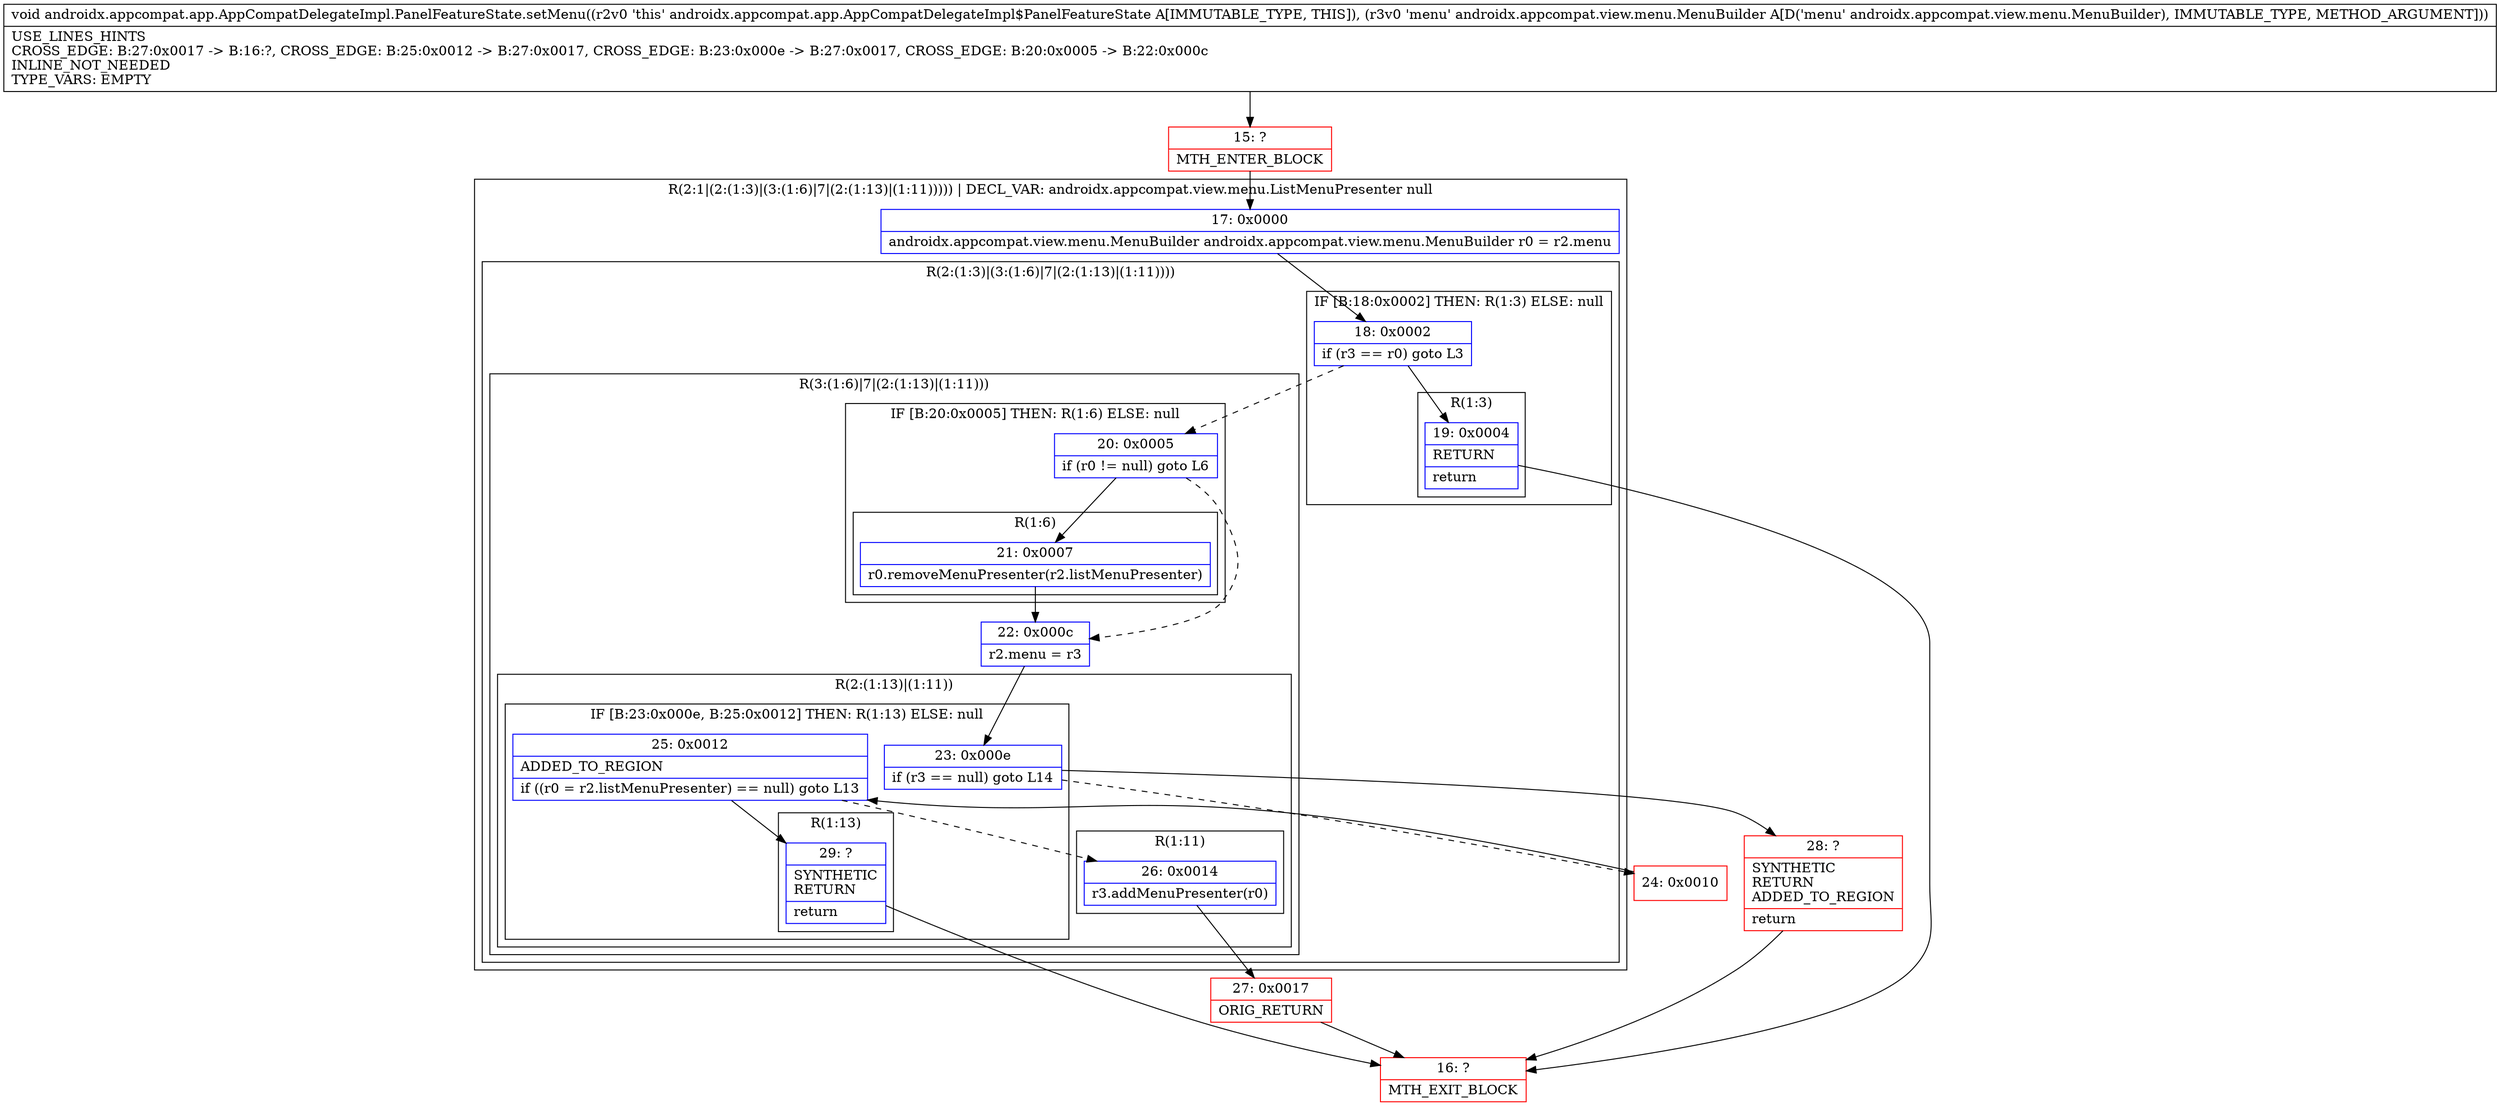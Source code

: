 digraph "CFG forandroidx.appcompat.app.AppCompatDelegateImpl.PanelFeatureState.setMenu(Landroidx\/appcompat\/view\/menu\/MenuBuilder;)V" {
subgraph cluster_Region_431806175 {
label = "R(2:1|(2:(1:3)|(3:(1:6)|7|(2:(1:13)|(1:11))))) | DECL_VAR: androidx.appcompat.view.menu.ListMenuPresenter null\l";
node [shape=record,color=blue];
Node_17 [shape=record,label="{17\:\ 0x0000|androidx.appcompat.view.menu.MenuBuilder androidx.appcompat.view.menu.MenuBuilder r0 = r2.menu\l}"];
subgraph cluster_Region_1168516495 {
label = "R(2:(1:3)|(3:(1:6)|7|(2:(1:13)|(1:11))))";
node [shape=record,color=blue];
subgraph cluster_IfRegion_1033035370 {
label = "IF [B:18:0x0002] THEN: R(1:3) ELSE: null";
node [shape=record,color=blue];
Node_18 [shape=record,label="{18\:\ 0x0002|if (r3 == r0) goto L3\l}"];
subgraph cluster_Region_1316536452 {
label = "R(1:3)";
node [shape=record,color=blue];
Node_19 [shape=record,label="{19\:\ 0x0004|RETURN\l|return\l}"];
}
}
subgraph cluster_Region_70717290 {
label = "R(3:(1:6)|7|(2:(1:13)|(1:11)))";
node [shape=record,color=blue];
subgraph cluster_IfRegion_171499583 {
label = "IF [B:20:0x0005] THEN: R(1:6) ELSE: null";
node [shape=record,color=blue];
Node_20 [shape=record,label="{20\:\ 0x0005|if (r0 != null) goto L6\l}"];
subgraph cluster_Region_622192829 {
label = "R(1:6)";
node [shape=record,color=blue];
Node_21 [shape=record,label="{21\:\ 0x0007|r0.removeMenuPresenter(r2.listMenuPresenter)\l}"];
}
}
Node_22 [shape=record,label="{22\:\ 0x000c|r2.menu = r3\l}"];
subgraph cluster_Region_359115160 {
label = "R(2:(1:13)|(1:11))";
node [shape=record,color=blue];
subgraph cluster_IfRegion_1629060326 {
label = "IF [B:23:0x000e, B:25:0x0012] THEN: R(1:13) ELSE: null";
node [shape=record,color=blue];
Node_23 [shape=record,label="{23\:\ 0x000e|if (r3 == null) goto L14\l}"];
Node_25 [shape=record,label="{25\:\ 0x0012|ADDED_TO_REGION\l|if ((r0 = r2.listMenuPresenter) == null) goto L13\l}"];
subgraph cluster_Region_1768815777 {
label = "R(1:13)";
node [shape=record,color=blue];
Node_29 [shape=record,label="{29\:\ ?|SYNTHETIC\lRETURN\l|return\l}"];
}
}
subgraph cluster_Region_1436414649 {
label = "R(1:11)";
node [shape=record,color=blue];
Node_26 [shape=record,label="{26\:\ 0x0014|r3.addMenuPresenter(r0)\l}"];
}
}
}
}
}
Node_15 [shape=record,color=red,label="{15\:\ ?|MTH_ENTER_BLOCK\l}"];
Node_16 [shape=record,color=red,label="{16\:\ ?|MTH_EXIT_BLOCK\l}"];
Node_24 [shape=record,color=red,label="{24\:\ 0x0010}"];
Node_27 [shape=record,color=red,label="{27\:\ 0x0017|ORIG_RETURN\l}"];
Node_28 [shape=record,color=red,label="{28\:\ ?|SYNTHETIC\lRETURN\lADDED_TO_REGION\l|return\l}"];
MethodNode[shape=record,label="{void androidx.appcompat.app.AppCompatDelegateImpl.PanelFeatureState.setMenu((r2v0 'this' androidx.appcompat.app.AppCompatDelegateImpl$PanelFeatureState A[IMMUTABLE_TYPE, THIS]), (r3v0 'menu' androidx.appcompat.view.menu.MenuBuilder A[D('menu' androidx.appcompat.view.menu.MenuBuilder), IMMUTABLE_TYPE, METHOD_ARGUMENT]))  | USE_LINES_HINTS\lCROSS_EDGE: B:27:0x0017 \-\> B:16:?, CROSS_EDGE: B:25:0x0012 \-\> B:27:0x0017, CROSS_EDGE: B:23:0x000e \-\> B:27:0x0017, CROSS_EDGE: B:20:0x0005 \-\> B:22:0x000c\lINLINE_NOT_NEEDED\lTYPE_VARS: EMPTY\l}"];
MethodNode -> Node_15;Node_17 -> Node_18;
Node_18 -> Node_19;
Node_18 -> Node_20[style=dashed];
Node_19 -> Node_16;
Node_20 -> Node_21;
Node_20 -> Node_22[style=dashed];
Node_21 -> Node_22;
Node_22 -> Node_23;
Node_23 -> Node_24[style=dashed];
Node_23 -> Node_28;
Node_25 -> Node_26[style=dashed];
Node_25 -> Node_29;
Node_29 -> Node_16;
Node_26 -> Node_27;
Node_15 -> Node_17;
Node_24 -> Node_25;
Node_27 -> Node_16;
Node_28 -> Node_16;
}

